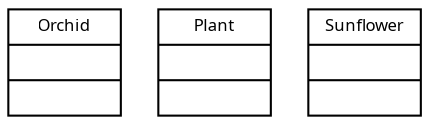 
                    digraph G {
                        rankdir=BT
                        node [
                            fontname = "Sans Not-Rotated 8"
                            fontsize = 8
                            shape = "record"
                        ]
                        edge [
                            fontname = "Sans Not-Rotated 8"
                            fontsize = 8
                        ]
                    subgraph {
Orchid [
label = "{Orchid||}"
]
Plant [
label = "{Plant||}"
]
Sunflower [
label = "{Sunflower||}"
]
}

                    edge [
                        arrowhead = "empty"
                    ]
                }
